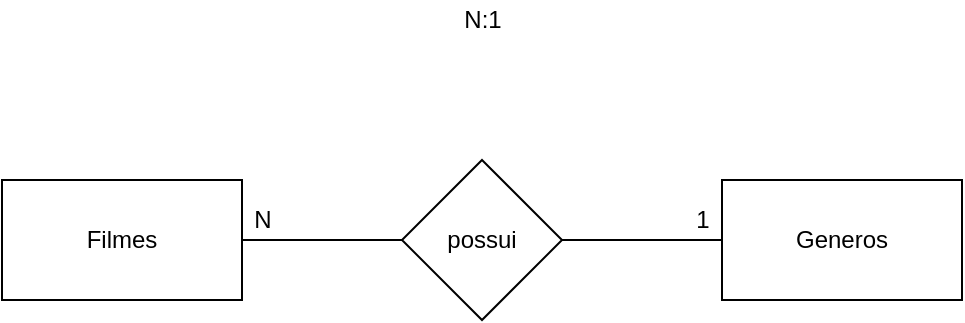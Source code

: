 <mxfile version="14.1.1" type="device"><diagram id="i7l08WkvCDZ6yokdWrjy" name="Page-1"><mxGraphModel dx="868" dy="482" grid="1" gridSize="10" guides="1" tooltips="1" connect="1" arrows="1" fold="1" page="1" pageScale="1" pageWidth="827" pageHeight="1169" math="0" shadow="0"><root><mxCell id="0"/><mxCell id="1" parent="0"/><mxCell id="LoLWSFeDln8-n40fEmxb-5" style="edgeStyle=orthogonalEdgeStyle;rounded=0;orthogonalLoop=1;jettySize=auto;html=1;entryX=0;entryY=0.5;entryDx=0;entryDy=0;endArrow=none;endFill=0;" edge="1" parent="1" source="LoLWSFeDln8-n40fEmxb-1" target="LoLWSFeDln8-n40fEmxb-3"><mxGeometry relative="1" as="geometry"><mxPoint x="230" y="130" as="targetPoint"/></mxGeometry></mxCell><mxCell id="LoLWSFeDln8-n40fEmxb-1" value="Filmes" style="rounded=0;whiteSpace=wrap;html=1;" vertex="1" parent="1"><mxGeometry x="40" y="100" width="120" height="60" as="geometry"/></mxCell><mxCell id="LoLWSFeDln8-n40fEmxb-6" style="edgeStyle=orthogonalEdgeStyle;rounded=0;orthogonalLoop=1;jettySize=auto;html=1;entryX=1;entryY=0.5;entryDx=0;entryDy=0;endArrow=none;endFill=0;" edge="1" parent="1" source="LoLWSFeDln8-n40fEmxb-2" target="LoLWSFeDln8-n40fEmxb-3"><mxGeometry relative="1" as="geometry"/></mxCell><mxCell id="LoLWSFeDln8-n40fEmxb-2" value="Generos" style="rounded=0;whiteSpace=wrap;html=1;" vertex="1" parent="1"><mxGeometry x="400" y="100" width="120" height="60" as="geometry"/></mxCell><mxCell id="LoLWSFeDln8-n40fEmxb-3" value="possui" style="rhombus;whiteSpace=wrap;html=1;" vertex="1" parent="1"><mxGeometry x="240" y="90" width="80" height="80" as="geometry"/></mxCell><mxCell id="LoLWSFeDln8-n40fEmxb-7" value="N" style="text;html=1;align=center;verticalAlign=middle;resizable=0;points=[];autosize=1;" vertex="1" parent="1"><mxGeometry x="160" y="110" width="20" height="20" as="geometry"/></mxCell><mxCell id="LoLWSFeDln8-n40fEmxb-8" value="1" style="text;html=1;align=center;verticalAlign=middle;resizable=0;points=[];autosize=1;" vertex="1" parent="1"><mxGeometry x="380" y="110" width="20" height="20" as="geometry"/></mxCell><mxCell id="LoLWSFeDln8-n40fEmxb-9" value="N:1" style="text;html=1;align=center;verticalAlign=middle;resizable=0;points=[];autosize=1;" vertex="1" parent="1"><mxGeometry x="265" y="10" width="30" height="20" as="geometry"/></mxCell></root></mxGraphModel></diagram></mxfile>